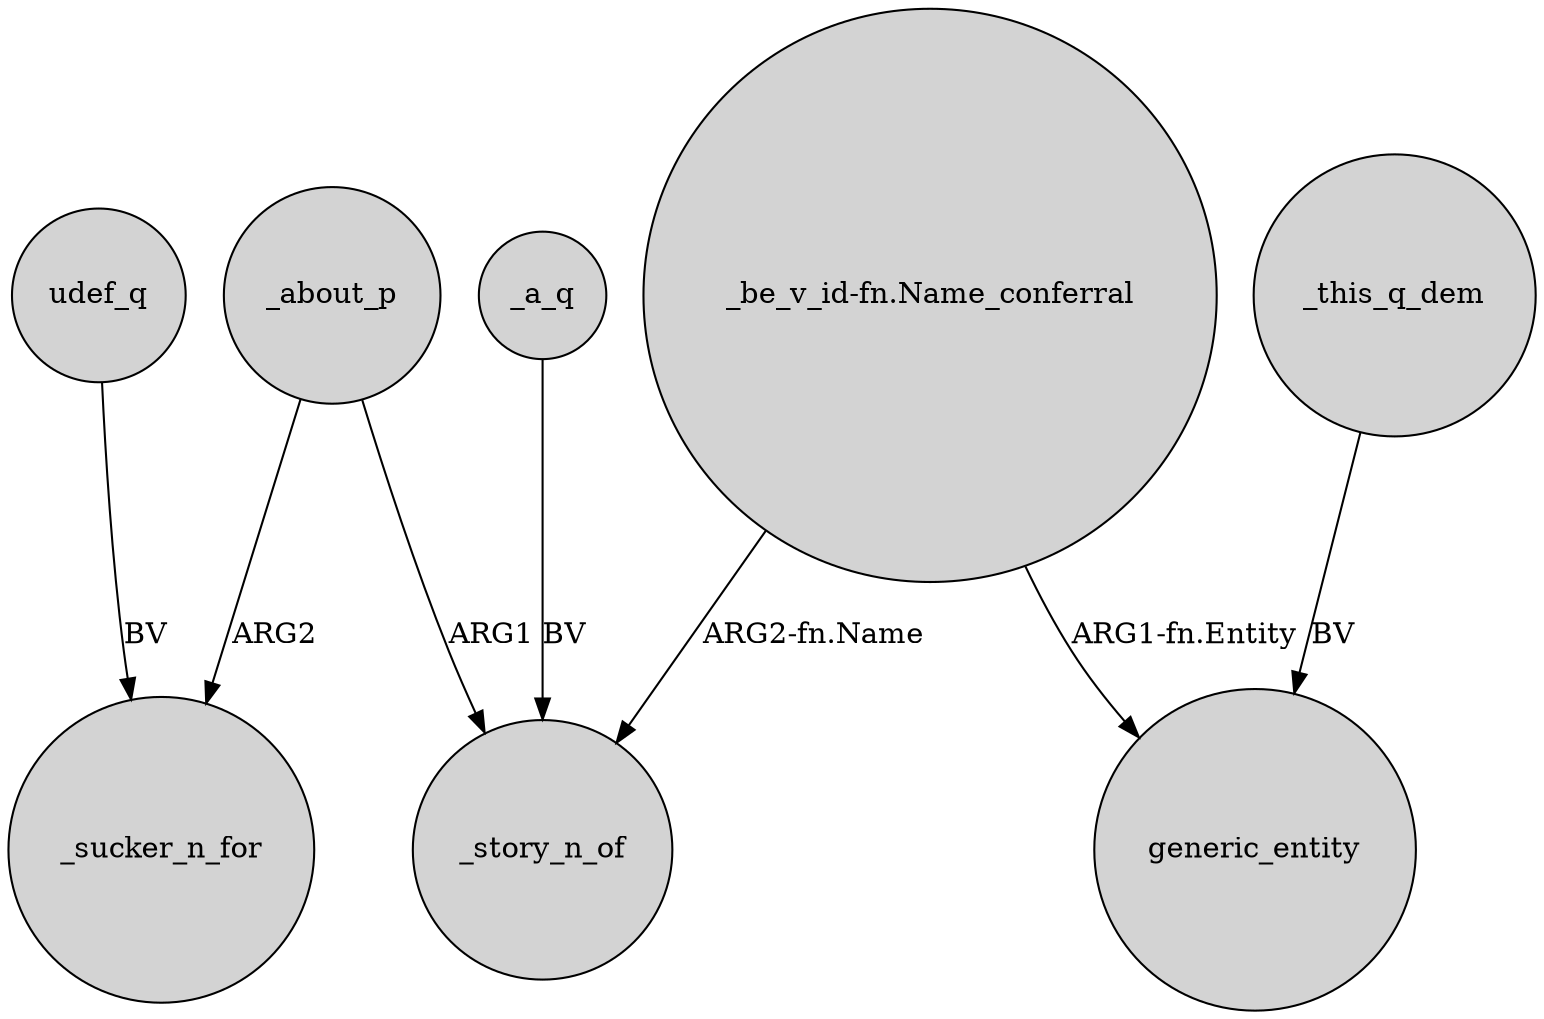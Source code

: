 digraph {
	node [shape=circle style=filled]
	_a_q -> _story_n_of [label=BV]
	_this_q_dem -> generic_entity [label=BV]
	_about_p -> _sucker_n_for [label=ARG2]
	"_be_v_id-fn.Name_conferral" -> generic_entity [label="ARG1-fn.Entity"]
	"_be_v_id-fn.Name_conferral" -> _story_n_of [label="ARG2-fn.Name"]
	_about_p -> _story_n_of [label=ARG1]
	udef_q -> _sucker_n_for [label=BV]
}
